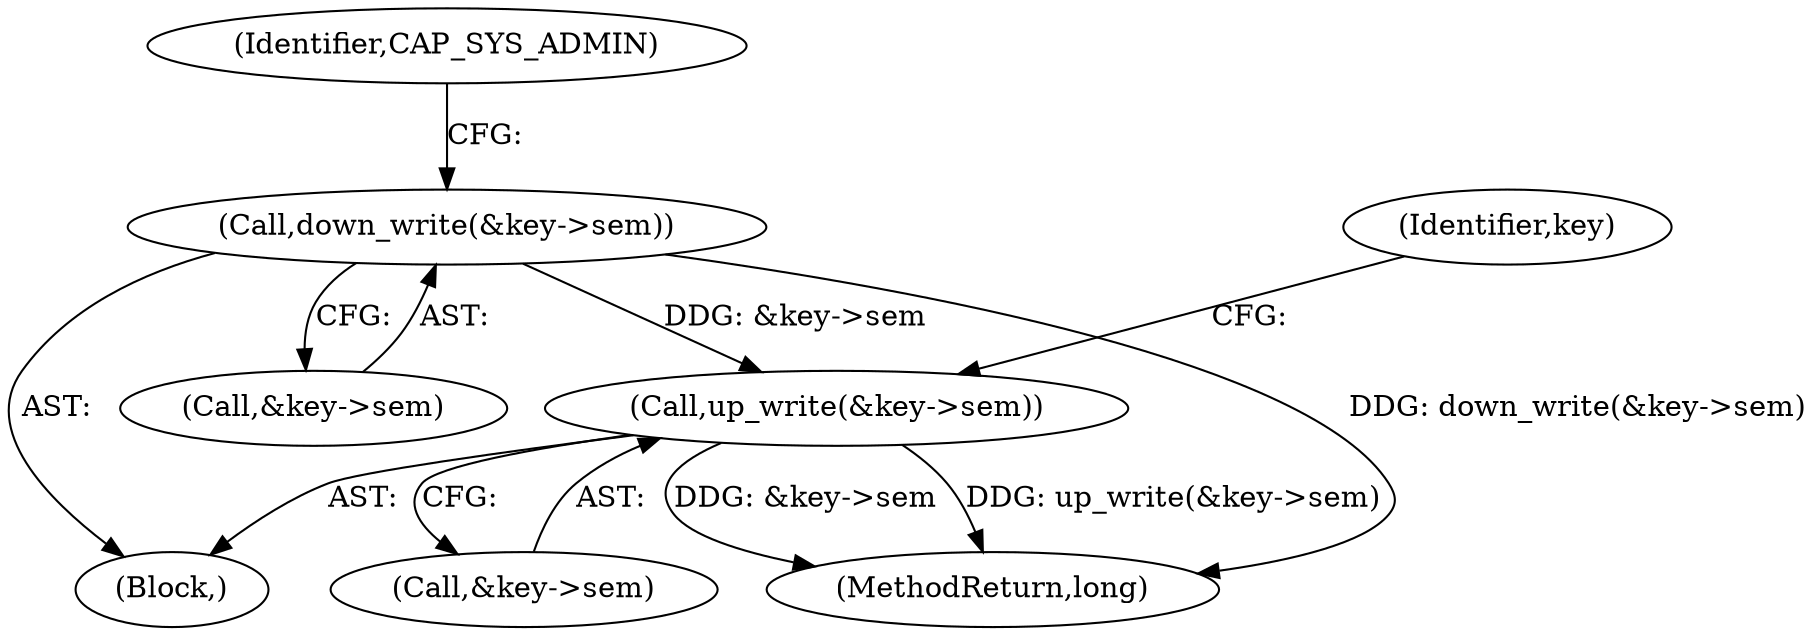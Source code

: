 digraph "0_linux_363b02dab09b3226f3bd1420dad9c72b79a42a76_8@API" {
"1000202" [label="(Call,down_write(&key->sem))"];
"1000442" [label="(Call,up_write(&key->sem))"];
"1000203" [label="(Call,&key->sem)"];
"1000210" [label="(Identifier,CAP_SYS_ADMIN)"];
"1000110" [label="(Block,)"];
"1000442" [label="(Call,up_write(&key->sem))"];
"1000448" [label="(Identifier,key)"];
"1000443" [label="(Call,&key->sem)"];
"1000202" [label="(Call,down_write(&key->sem))"];
"1000470" [label="(MethodReturn,long)"];
"1000202" -> "1000110"  [label="AST: "];
"1000202" -> "1000203"  [label="CFG: "];
"1000203" -> "1000202"  [label="AST: "];
"1000210" -> "1000202"  [label="CFG: "];
"1000202" -> "1000470"  [label="DDG: down_write(&key->sem)"];
"1000202" -> "1000442"  [label="DDG: &key->sem"];
"1000442" -> "1000110"  [label="AST: "];
"1000442" -> "1000443"  [label="CFG: "];
"1000443" -> "1000442"  [label="AST: "];
"1000448" -> "1000442"  [label="CFG: "];
"1000442" -> "1000470"  [label="DDG: up_write(&key->sem)"];
"1000442" -> "1000470"  [label="DDG: &key->sem"];
}
